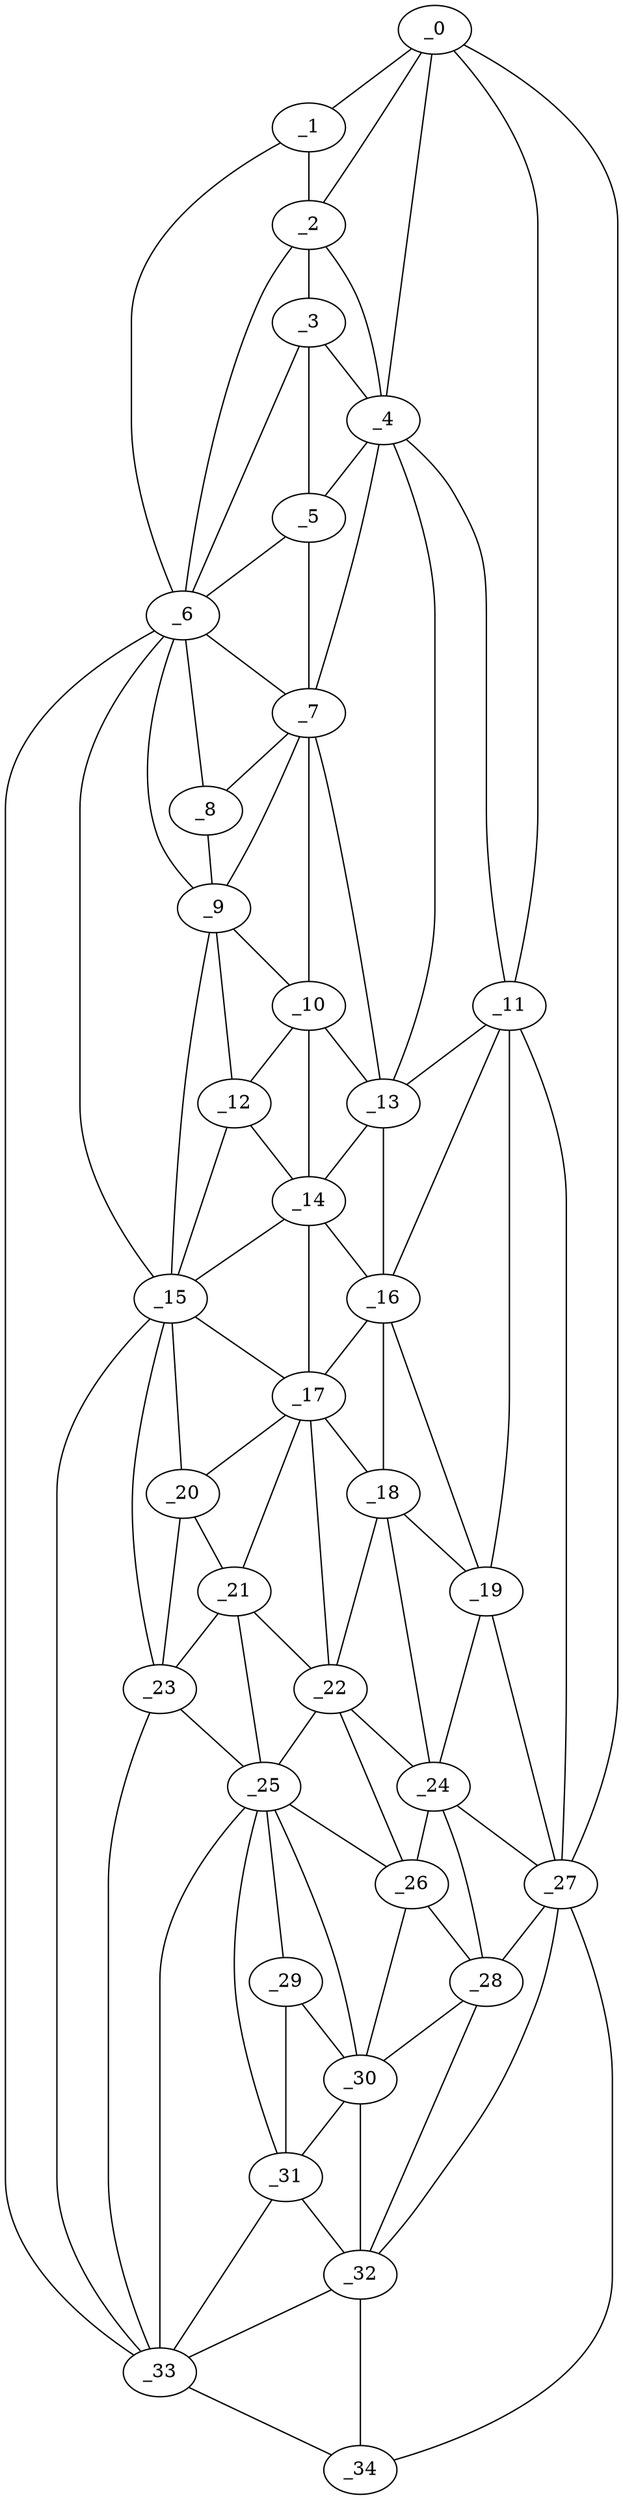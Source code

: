 graph "obj1__30.gxl" {
	_0	 [x=4,
		y=72];
	_1	 [x=5,
		y=57];
	_0 -- _1	 [valence=1];
	_2	 [x=16,
		y=53];
	_0 -- _2	 [valence=2];
	_4	 [x=30,
		y=50];
	_0 -- _4	 [valence=1];
	_11	 [x=56,
		y=79];
	_0 -- _11	 [valence=1];
	_27	 [x=97,
		y=88];
	_0 -- _27	 [valence=1];
	_1 -- _2	 [valence=2];
	_6	 [x=40,
		y=40];
	_1 -- _6	 [valence=1];
	_3	 [x=26,
		y=49];
	_2 -- _3	 [valence=2];
	_2 -- _4	 [valence=2];
	_2 -- _6	 [valence=1];
	_3 -- _4	 [valence=2];
	_5	 [x=35,
		y=46];
	_3 -- _5	 [valence=2];
	_3 -- _6	 [valence=2];
	_4 -- _5	 [valence=2];
	_7	 [x=41,
		y=50];
	_4 -- _7	 [valence=1];
	_4 -- _11	 [valence=2];
	_13	 [x=57,
		y=71];
	_4 -- _13	 [valence=1];
	_5 -- _6	 [valence=2];
	_5 -- _7	 [valence=2];
	_6 -- _7	 [valence=1];
	_8	 [x=45,
		y=43];
	_6 -- _8	 [valence=2];
	_9	 [x=51,
		y=44];
	_6 -- _9	 [valence=2];
	_15	 [x=63,
		y=45];
	_6 -- _15	 [valence=1];
	_33	 [x=126,
		y=53];
	_6 -- _33	 [valence=1];
	_7 -- _8	 [valence=1];
	_7 -- _9	 [valence=2];
	_10	 [x=53,
		y=52];
	_7 -- _10	 [valence=2];
	_7 -- _13	 [valence=2];
	_8 -- _9	 [valence=2];
	_9 -- _10	 [valence=1];
	_12	 [x=57,
		y=50];
	_9 -- _12	 [valence=2];
	_9 -- _15	 [valence=1];
	_10 -- _12	 [valence=1];
	_10 -- _13	 [valence=1];
	_14	 [x=60,
		y=56];
	_10 -- _14	 [valence=2];
	_11 -- _13	 [valence=1];
	_16	 [x=65,
		y=74];
	_11 -- _16	 [valence=2];
	_19	 [x=73,
		y=82];
	_11 -- _19	 [valence=2];
	_11 -- _27	 [valence=2];
	_12 -- _14	 [valence=2];
	_12 -- _15	 [valence=1];
	_13 -- _14	 [valence=2];
	_13 -- _16	 [valence=1];
	_14 -- _15	 [valence=2];
	_14 -- _16	 [valence=2];
	_17	 [x=69,
		y=56];
	_14 -- _17	 [valence=2];
	_15 -- _17	 [valence=1];
	_20	 [x=76,
		y=49];
	_15 -- _20	 [valence=1];
	_23	 [x=83,
		y=50];
	_15 -- _23	 [valence=2];
	_15 -- _33	 [valence=1];
	_16 -- _17	 [valence=2];
	_18	 [x=73,
		y=75];
	_16 -- _18	 [valence=2];
	_16 -- _19	 [valence=1];
	_17 -- _18	 [valence=2];
	_17 -- _20	 [valence=1];
	_21	 [x=82,
		y=53];
	_17 -- _21	 [valence=2];
	_22	 [x=82,
		y=64];
	_17 -- _22	 [valence=1];
	_18 -- _19	 [valence=2];
	_18 -- _22	 [valence=2];
	_24	 [x=84,
		y=78];
	_18 -- _24	 [valence=1];
	_19 -- _24	 [valence=2];
	_19 -- _27	 [valence=2];
	_20 -- _21	 [valence=2];
	_20 -- _23	 [valence=2];
	_21 -- _22	 [valence=2];
	_21 -- _23	 [valence=1];
	_25	 [x=96,
		y=53];
	_21 -- _25	 [valence=2];
	_22 -- _24	 [valence=1];
	_22 -- _25	 [valence=2];
	_26	 [x=97,
		y=66];
	_22 -- _26	 [valence=2];
	_23 -- _25	 [valence=2];
	_23 -- _33	 [valence=2];
	_24 -- _26	 [valence=2];
	_24 -- _27	 [valence=2];
	_28	 [x=100,
		y=75];
	_24 -- _28	 [valence=2];
	_25 -- _26	 [valence=1];
	_29	 [x=104,
		y=56];
	_25 -- _29	 [valence=2];
	_30	 [x=104,
		y=62];
	_25 -- _30	 [valence=1];
	_31	 [x=109,
		y=55];
	_25 -- _31	 [valence=2];
	_25 -- _33	 [valence=2];
	_26 -- _28	 [valence=2];
	_26 -- _30	 [valence=2];
	_27 -- _28	 [valence=2];
	_32	 [x=117,
		y=66];
	_27 -- _32	 [valence=1];
	_34	 [x=126,
		y=68];
	_27 -- _34	 [valence=1];
	_28 -- _30	 [valence=1];
	_28 -- _32	 [valence=2];
	_29 -- _30	 [valence=2];
	_29 -- _31	 [valence=1];
	_30 -- _31	 [valence=2];
	_30 -- _32	 [valence=2];
	_31 -- _32	 [valence=2];
	_31 -- _33	 [valence=2];
	_32 -- _33	 [valence=1];
	_32 -- _34	 [valence=2];
	_33 -- _34	 [valence=1];
}
